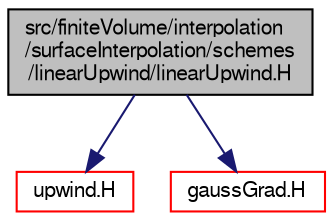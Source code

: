 digraph "src/finiteVolume/interpolation/surfaceInterpolation/schemes/linearUpwind/linearUpwind.H"
{
  bgcolor="transparent";
  edge [fontname="FreeSans",fontsize="10",labelfontname="FreeSans",labelfontsize="10"];
  node [fontname="FreeSans",fontsize="10",shape=record];
  Node0 [label="src/finiteVolume/interpolation\l/surfaceInterpolation/schemes\l/linearUpwind/linearUpwind.H",height=0.2,width=0.4,color="black", fillcolor="grey75", style="filled", fontcolor="black"];
  Node0 -> Node1 [color="midnightblue",fontsize="10",style="solid",fontname="FreeSans"];
  Node1 [label="upwind.H",height=0.2,width=0.4,color="red",URL="$a04028.html"];
  Node0 -> Node310 [color="midnightblue",fontsize="10",style="solid",fontname="FreeSans"];
  Node310 [label="gaussGrad.H",height=0.2,width=0.4,color="red",URL="$a03107.html"];
}
